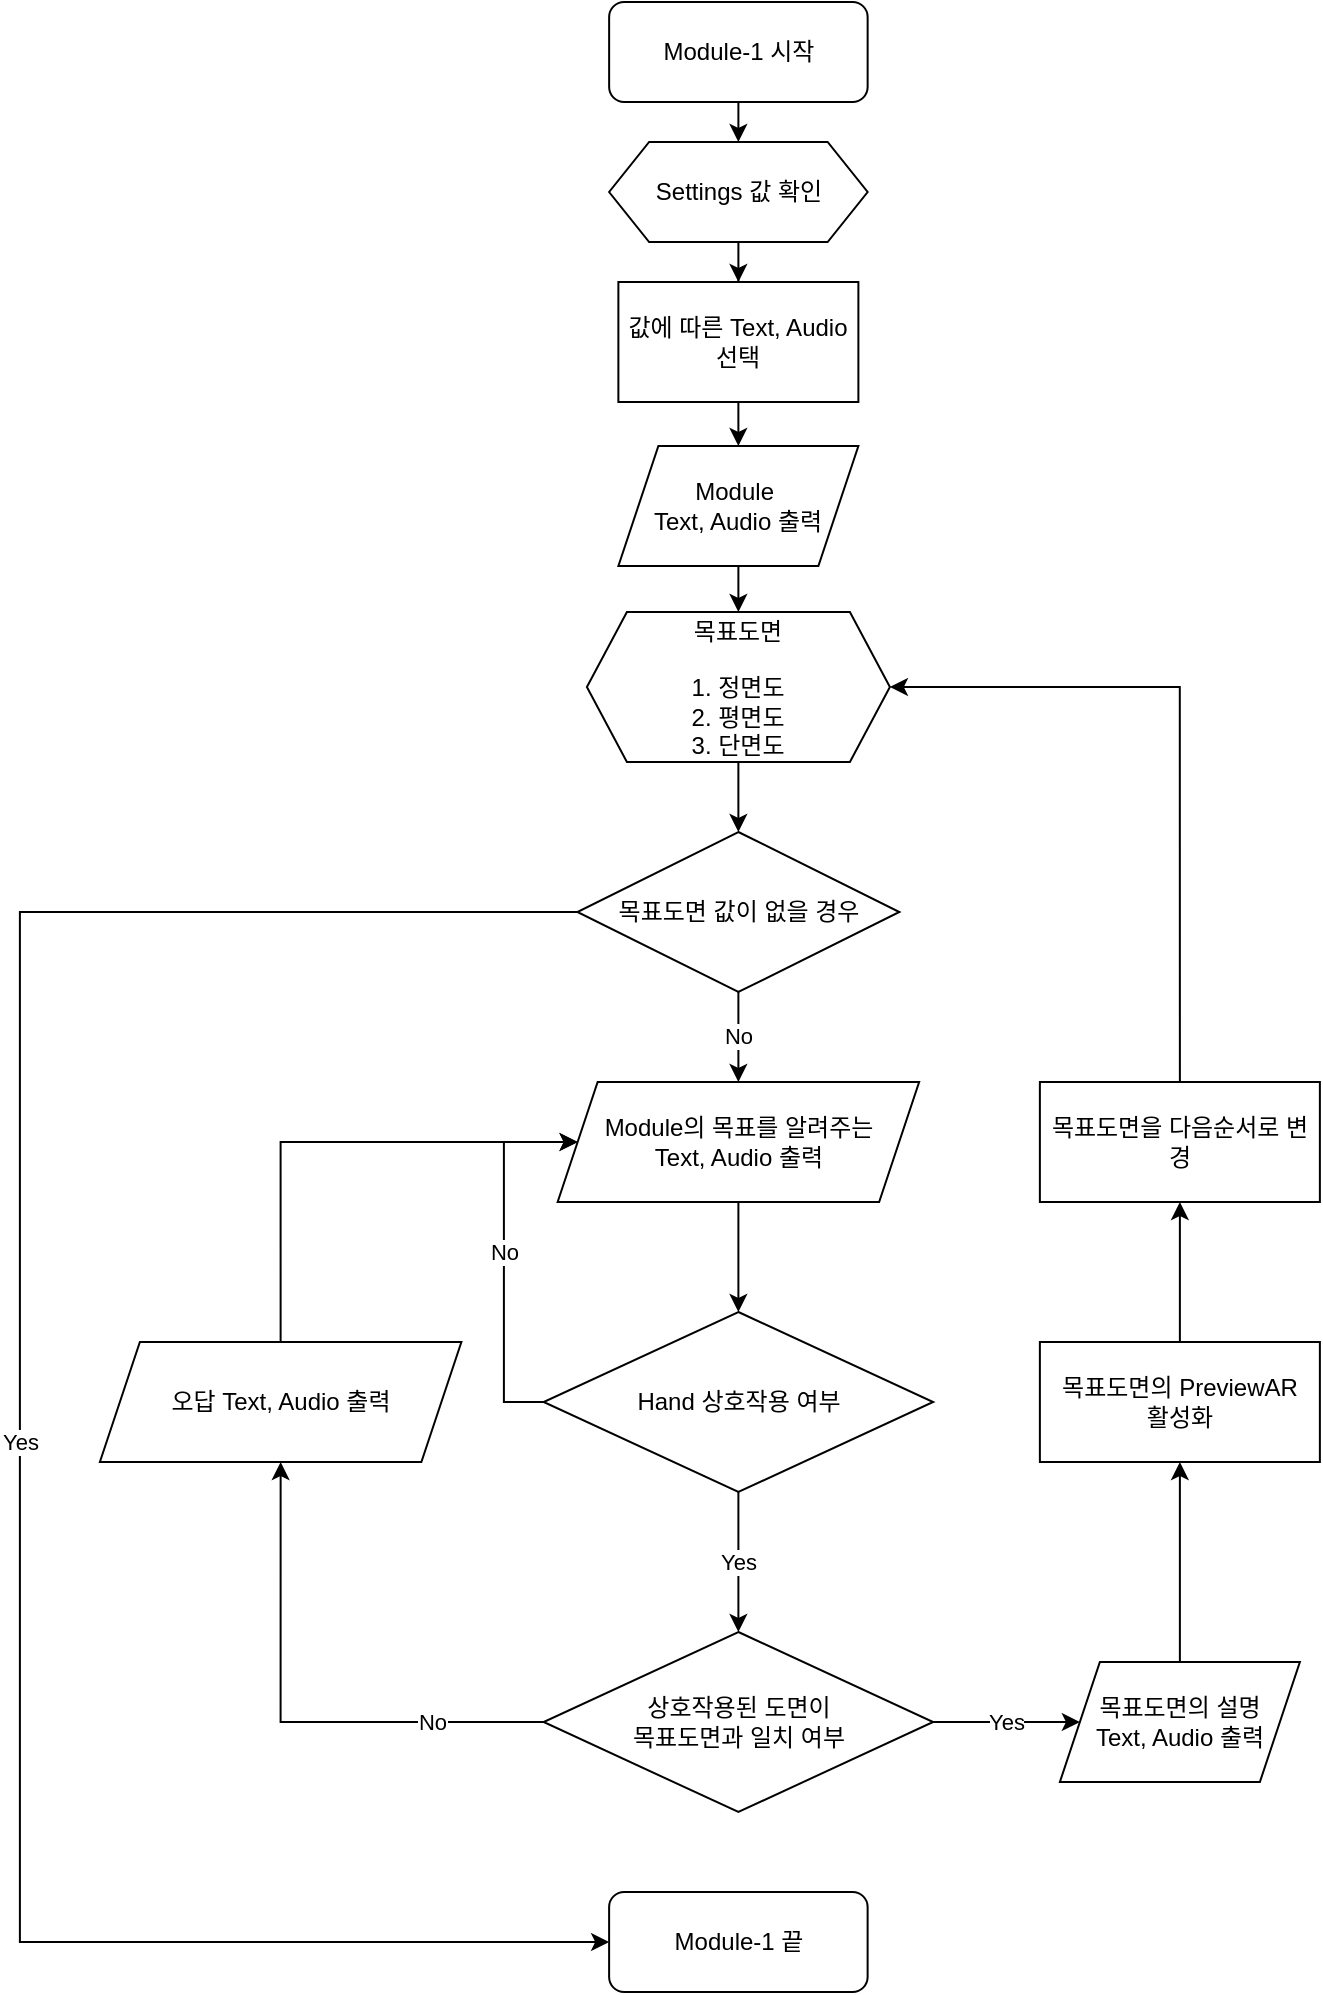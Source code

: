 <mxfile version="13.6.9" type="github" pages="3">
  <diagram id="C5RBs43oDa-KdzZeNtuy" name="Module_01">
    <mxGraphModel dx="915" dy="1362" grid="1" gridSize="10" guides="1" tooltips="1" connect="1" arrows="1" fold="1" page="1" pageScale="1" pageWidth="827" pageHeight="1169" math="0" shadow="0">
      <root>
        <mxCell id="WIyWlLk6GJQsqaUBKTNV-0" />
        <mxCell id="WIyWlLk6GJQsqaUBKTNV-1" parent="WIyWlLk6GJQsqaUBKTNV-0" />
        <mxCell id="sGKf7VehJZ6SQPWaBCbI-23" style="edgeStyle=orthogonalEdgeStyle;rounded=0;orthogonalLoop=1;jettySize=auto;html=1;exitX=0.5;exitY=1;exitDx=0;exitDy=0;entryX=0.5;entryY=0;entryDx=0;entryDy=0;" edge="1" parent="WIyWlLk6GJQsqaUBKTNV-1" source="WIyWlLk6GJQsqaUBKTNV-3" target="QLPknpkBetDl3JihI6zV-10">
          <mxGeometry relative="1" as="geometry" />
        </mxCell>
        <mxCell id="WIyWlLk6GJQsqaUBKTNV-3" value="Module-1 시작" style="rounded=1;whiteSpace=wrap;html=1;fontSize=12;glass=0;strokeWidth=1;shadow=0;" parent="WIyWlLk6GJQsqaUBKTNV-1" vertex="1">
          <mxGeometry x="383.57" y="87" width="129.25" height="50" as="geometry" />
        </mxCell>
        <mxCell id="sGKf7VehJZ6SQPWaBCbI-68" value="Yes" style="edgeStyle=orthogonalEdgeStyle;rounded=0;orthogonalLoop=1;jettySize=auto;html=1;exitX=0.5;exitY=1;exitDx=0;exitDy=0;entryX=0.5;entryY=0;entryDx=0;entryDy=0;" edge="1" parent="WIyWlLk6GJQsqaUBKTNV-1" source="QLPknpkBetDl3JihI6zV-2" target="sGKf7VehJZ6SQPWaBCbI-67">
          <mxGeometry relative="1" as="geometry" />
        </mxCell>
        <mxCell id="sGKf7VehJZ6SQPWaBCbI-71" value="No" style="edgeStyle=orthogonalEdgeStyle;rounded=0;orthogonalLoop=1;jettySize=auto;html=1;exitX=0;exitY=0.5;exitDx=0;exitDy=0;entryX=0;entryY=0.5;entryDx=0;entryDy=0;" edge="1" parent="WIyWlLk6GJQsqaUBKTNV-1" source="QLPknpkBetDl3JihI6zV-2" target="sGKf7VehJZ6SQPWaBCbI-64">
          <mxGeometry x="0.017" relative="1" as="geometry">
            <Array as="points">
              <mxPoint x="330.94" y="787" />
              <mxPoint x="330.94" y="657" />
            </Array>
            <mxPoint as="offset" />
          </mxGeometry>
        </mxCell>
        <mxCell id="QLPknpkBetDl3JihI6zV-2" value="Hand 상호작용 여부" style="rhombus;whiteSpace=wrap;html=1;" parent="WIyWlLk6GJQsqaUBKTNV-1" vertex="1">
          <mxGeometry x="350.82" y="742" width="194.75" height="90" as="geometry" />
        </mxCell>
        <mxCell id="sGKf7VehJZ6SQPWaBCbI-24" style="edgeStyle=orthogonalEdgeStyle;rounded=0;orthogonalLoop=1;jettySize=auto;html=1;exitX=0.5;exitY=1;exitDx=0;exitDy=0;" edge="1" parent="WIyWlLk6GJQsqaUBKTNV-1" source="QLPknpkBetDl3JihI6zV-10" target="QLPknpkBetDl3JihI6zV-11">
          <mxGeometry relative="1" as="geometry" />
        </mxCell>
        <mxCell id="QLPknpkBetDl3JihI6zV-10" value="Settings 값 확인" style="shape=hexagon;perimeter=hexagonPerimeter2;whiteSpace=wrap;html=1;fixedSize=1;" parent="WIyWlLk6GJQsqaUBKTNV-1" vertex="1">
          <mxGeometry x="383.57" y="157" width="129.25" height="50" as="geometry" />
        </mxCell>
        <mxCell id="sGKf7VehJZ6SQPWaBCbI-25" style="edgeStyle=orthogonalEdgeStyle;rounded=0;orthogonalLoop=1;jettySize=auto;html=1;exitX=0.5;exitY=1;exitDx=0;exitDy=0;entryX=0.5;entryY=0;entryDx=0;entryDy=0;" edge="1" parent="WIyWlLk6GJQsqaUBKTNV-1" source="QLPknpkBetDl3JihI6zV-11" target="QLPknpkBetDl3JihI6zV-15">
          <mxGeometry relative="1" as="geometry" />
        </mxCell>
        <mxCell id="QLPknpkBetDl3JihI6zV-11" value="값에 따른 Text, Audio 선택" style="rounded=0;whiteSpace=wrap;html=1;" parent="WIyWlLk6GJQsqaUBKTNV-1" vertex="1">
          <mxGeometry x="388.19" y="227" width="120" height="60" as="geometry" />
        </mxCell>
        <mxCell id="sGKf7VehJZ6SQPWaBCbI-62" style="edgeStyle=orthogonalEdgeStyle;rounded=0;orthogonalLoop=1;jettySize=auto;html=1;exitX=0.5;exitY=1;exitDx=0;exitDy=0;entryX=0.5;entryY=0;entryDx=0;entryDy=0;" edge="1" parent="WIyWlLk6GJQsqaUBKTNV-1" source="QLPknpkBetDl3JihI6zV-15" target="GG3lIaApX8E2W6bswI5q-4">
          <mxGeometry relative="1" as="geometry" />
        </mxCell>
        <mxCell id="QLPknpkBetDl3JihI6zV-15" value="Module&amp;nbsp;&lt;br&gt;Text, Audio 출력" style="shape=parallelogram;perimeter=parallelogramPerimeter;whiteSpace=wrap;html=1;fixedSize=1;" parent="WIyWlLk6GJQsqaUBKTNV-1" vertex="1">
          <mxGeometry x="388.19" y="309" width="120" height="60" as="geometry" />
        </mxCell>
        <mxCell id="sGKf7VehJZ6SQPWaBCbI-65" value="No" style="edgeStyle=orthogonalEdgeStyle;rounded=0;orthogonalLoop=1;jettySize=auto;html=1;exitX=0.5;exitY=1;exitDx=0;exitDy=0;entryX=0.5;entryY=0;entryDx=0;entryDy=0;" edge="1" parent="WIyWlLk6GJQsqaUBKTNV-1" source="QLPknpkBetDl3JihI6zV-56" target="sGKf7VehJZ6SQPWaBCbI-64">
          <mxGeometry relative="1" as="geometry" />
        </mxCell>
        <mxCell id="sGKf7VehJZ6SQPWaBCbI-83" value="Yes" style="edgeStyle=orthogonalEdgeStyle;rounded=0;orthogonalLoop=1;jettySize=auto;html=1;exitX=0;exitY=0.5;exitDx=0;exitDy=0;entryX=0;entryY=0.5;entryDx=0;entryDy=0;" edge="1" parent="WIyWlLk6GJQsqaUBKTNV-1" source="QLPknpkBetDl3JihI6zV-56" target="sGKf7VehJZ6SQPWaBCbI-82">
          <mxGeometry relative="1" as="geometry">
            <Array as="points">
              <mxPoint x="88.94" y="542" />
              <mxPoint x="88.94" y="1057" />
            </Array>
          </mxGeometry>
        </mxCell>
        <mxCell id="QLPknpkBetDl3JihI6zV-56" value="목표도면 값이 없을 경우" style="rhombus;whiteSpace=wrap;html=1;" parent="WIyWlLk6GJQsqaUBKTNV-1" vertex="1">
          <mxGeometry x="367.69" y="502" width="161" height="80" as="geometry" />
        </mxCell>
        <mxCell id="GG3lIaApX8E2W6bswI5q-12" style="edgeStyle=orthogonalEdgeStyle;rounded=0;orthogonalLoop=1;jettySize=auto;html=1;exitX=0.5;exitY=1;exitDx=0;exitDy=0;entryX=0.5;entryY=0;entryDx=0;entryDy=0;" parent="WIyWlLk6GJQsqaUBKTNV-1" source="GG3lIaApX8E2W6bswI5q-4" target="QLPknpkBetDl3JihI6zV-56" edge="1">
          <mxGeometry relative="1" as="geometry" />
        </mxCell>
        <mxCell id="GG3lIaApX8E2W6bswI5q-4" value="목표도면&lt;br&gt;&lt;br&gt;1. 정면도&lt;br&gt;2. 평면도&lt;br&gt;3. 단면도" style="shape=hexagon;perimeter=hexagonPerimeter2;whiteSpace=wrap;html=1;fixedSize=1;" parent="WIyWlLk6GJQsqaUBKTNV-1" vertex="1">
          <mxGeometry x="372.45" y="392" width="151.5" height="75" as="geometry" />
        </mxCell>
        <mxCell id="sGKf7VehJZ6SQPWaBCbI-66" style="edgeStyle=orthogonalEdgeStyle;rounded=0;orthogonalLoop=1;jettySize=auto;html=1;exitX=0.5;exitY=1;exitDx=0;exitDy=0;entryX=0.5;entryY=0;entryDx=0;entryDy=0;" edge="1" parent="WIyWlLk6GJQsqaUBKTNV-1" source="sGKf7VehJZ6SQPWaBCbI-64" target="QLPknpkBetDl3JihI6zV-2">
          <mxGeometry relative="1" as="geometry" />
        </mxCell>
        <mxCell id="sGKf7VehJZ6SQPWaBCbI-64" value="Module의 목표를 알려주는&lt;br&gt;Text, Audio 출력" style="shape=parallelogram;perimeter=parallelogramPerimeter;whiteSpace=wrap;html=1;fixedSize=1;" vertex="1" parent="WIyWlLk6GJQsqaUBKTNV-1">
          <mxGeometry x="357.82" y="627" width="180.75" height="60" as="geometry" />
        </mxCell>
        <mxCell id="sGKf7VehJZ6SQPWaBCbI-70" value="No" style="edgeStyle=orthogonalEdgeStyle;rounded=0;orthogonalLoop=1;jettySize=auto;html=1;exitX=0;exitY=0.5;exitDx=0;exitDy=0;entryX=0.5;entryY=1;entryDx=0;entryDy=0;" edge="1" parent="WIyWlLk6GJQsqaUBKTNV-1" source="sGKf7VehJZ6SQPWaBCbI-67" target="sGKf7VehJZ6SQPWaBCbI-69">
          <mxGeometry x="-0.57" relative="1" as="geometry">
            <mxPoint as="offset" />
          </mxGeometry>
        </mxCell>
        <mxCell id="sGKf7VehJZ6SQPWaBCbI-75" value="Yes" style="edgeStyle=orthogonalEdgeStyle;rounded=0;orthogonalLoop=1;jettySize=auto;html=1;exitX=1;exitY=0.5;exitDx=0;exitDy=0;" edge="1" parent="WIyWlLk6GJQsqaUBKTNV-1" source="sGKf7VehJZ6SQPWaBCbI-67" target="sGKf7VehJZ6SQPWaBCbI-74">
          <mxGeometry relative="1" as="geometry" />
        </mxCell>
        <mxCell id="sGKf7VehJZ6SQPWaBCbI-67" value="상호작용된 도면이&lt;br&gt;목표도면과 일치 여부" style="rhombus;whiteSpace=wrap;html=1;" vertex="1" parent="WIyWlLk6GJQsqaUBKTNV-1">
          <mxGeometry x="350.82" y="902" width="194.75" height="90" as="geometry" />
        </mxCell>
        <mxCell id="sGKf7VehJZ6SQPWaBCbI-73" style="edgeStyle=orthogonalEdgeStyle;rounded=0;orthogonalLoop=1;jettySize=auto;html=1;exitX=0.5;exitY=0;exitDx=0;exitDy=0;entryX=0;entryY=0.5;entryDx=0;entryDy=0;" edge="1" parent="WIyWlLk6GJQsqaUBKTNV-1" source="sGKf7VehJZ6SQPWaBCbI-69" target="sGKf7VehJZ6SQPWaBCbI-64">
          <mxGeometry relative="1" as="geometry">
            <Array as="points">
              <mxPoint x="218.94" y="657" />
            </Array>
          </mxGeometry>
        </mxCell>
        <mxCell id="sGKf7VehJZ6SQPWaBCbI-69" value="오답 Text, Audio 출력" style="shape=parallelogram;perimeter=parallelogramPerimeter;whiteSpace=wrap;html=1;fixedSize=1;" vertex="1" parent="WIyWlLk6GJQsqaUBKTNV-1">
          <mxGeometry x="128.94" y="757" width="180.75" height="60" as="geometry" />
        </mxCell>
        <mxCell id="sGKf7VehJZ6SQPWaBCbI-77" style="edgeStyle=orthogonalEdgeStyle;rounded=0;orthogonalLoop=1;jettySize=auto;html=1;exitX=0.5;exitY=0;exitDx=0;exitDy=0;entryX=0.5;entryY=1;entryDx=0;entryDy=0;" edge="1" parent="WIyWlLk6GJQsqaUBKTNV-1" source="sGKf7VehJZ6SQPWaBCbI-74" target="sGKf7VehJZ6SQPWaBCbI-76">
          <mxGeometry relative="1" as="geometry" />
        </mxCell>
        <mxCell id="sGKf7VehJZ6SQPWaBCbI-74" value="목표도면의 설명&lt;br&gt;Text, Audio 출력" style="shape=parallelogram;perimeter=parallelogramPerimeter;whiteSpace=wrap;html=1;fixedSize=1;" vertex="1" parent="WIyWlLk6GJQsqaUBKTNV-1">
          <mxGeometry x="608.94" y="917" width="120" height="60" as="geometry" />
        </mxCell>
        <mxCell id="sGKf7VehJZ6SQPWaBCbI-80" style="edgeStyle=orthogonalEdgeStyle;rounded=0;orthogonalLoop=1;jettySize=auto;html=1;exitX=0.5;exitY=0;exitDx=0;exitDy=0;entryX=0.5;entryY=1;entryDx=0;entryDy=0;" edge="1" parent="WIyWlLk6GJQsqaUBKTNV-1" source="sGKf7VehJZ6SQPWaBCbI-76" target="sGKf7VehJZ6SQPWaBCbI-79">
          <mxGeometry relative="1" as="geometry" />
        </mxCell>
        <mxCell id="sGKf7VehJZ6SQPWaBCbI-76" value="목표도면의 PreviewAR&lt;br&gt;활성화" style="rounded=0;whiteSpace=wrap;html=1;" vertex="1" parent="WIyWlLk6GJQsqaUBKTNV-1">
          <mxGeometry x="598.94" y="757" width="140" height="60" as="geometry" />
        </mxCell>
        <mxCell id="sGKf7VehJZ6SQPWaBCbI-81" style="edgeStyle=orthogonalEdgeStyle;rounded=0;orthogonalLoop=1;jettySize=auto;html=1;exitX=0.5;exitY=0;exitDx=0;exitDy=0;entryX=1;entryY=0.5;entryDx=0;entryDy=0;" edge="1" parent="WIyWlLk6GJQsqaUBKTNV-1" source="sGKf7VehJZ6SQPWaBCbI-79" target="GG3lIaApX8E2W6bswI5q-4">
          <mxGeometry relative="1" as="geometry" />
        </mxCell>
        <mxCell id="sGKf7VehJZ6SQPWaBCbI-79" value="목표도면을 다음순서로 변경" style="rounded=0;whiteSpace=wrap;html=1;" vertex="1" parent="WIyWlLk6GJQsqaUBKTNV-1">
          <mxGeometry x="598.94" y="627" width="140" height="60" as="geometry" />
        </mxCell>
        <mxCell id="sGKf7VehJZ6SQPWaBCbI-82" value="Module-1 끝" style="rounded=1;whiteSpace=wrap;html=1;fontSize=12;glass=0;strokeWidth=1;shadow=0;" vertex="1" parent="WIyWlLk6GJQsqaUBKTNV-1">
          <mxGeometry x="383.56" y="1032" width="129.25" height="50" as="geometry" />
        </mxCell>
      </root>
    </mxGraphModel>
  </diagram>
  <diagram id="BQ2Lmhe5zgbXn4sz-IJC" name="Module_02">
    <mxGraphModel dx="1111" dy="1654" grid="1" gridSize="10" guides="1" tooltips="1" connect="1" arrows="1" fold="1" page="1" pageScale="1" pageWidth="827" pageHeight="1169" math="0" shadow="0">
      <root>
        <mxCell id="ET3i-D-9y49CQKC_q8Nz-0" />
        <mxCell id="ET3i-D-9y49CQKC_q8Nz-1" parent="ET3i-D-9y49CQKC_q8Nz-0" />
        <mxCell id="z0GHcmxTXZg46mqxx1Cc-0" style="edgeStyle=orthogonalEdgeStyle;rounded=0;orthogonalLoop=1;jettySize=auto;html=1;exitX=0.5;exitY=1;exitDx=0;exitDy=0;entryX=0.5;entryY=0;entryDx=0;entryDy=0;" edge="1" parent="ET3i-D-9y49CQKC_q8Nz-1" source="z0GHcmxTXZg46mqxx1Cc-1" target="z0GHcmxTXZg46mqxx1Cc-6">
          <mxGeometry relative="1" as="geometry" />
        </mxCell>
        <mxCell id="z0GHcmxTXZg46mqxx1Cc-1" value="Module-2 시작" style="rounded=1;whiteSpace=wrap;html=1;fontSize=12;glass=0;strokeWidth=1;shadow=0;" vertex="1" parent="ET3i-D-9y49CQKC_q8Nz-1">
          <mxGeometry x="383.57" y="87" width="129.25" height="50" as="geometry" />
        </mxCell>
        <mxCell id="z0GHcmxTXZg46mqxx1Cc-2" value="Yes" style="edgeStyle=orthogonalEdgeStyle;rounded=0;orthogonalLoop=1;jettySize=auto;html=1;exitX=0.5;exitY=1;exitDx=0;exitDy=0;entryX=0.5;entryY=0;entryDx=0;entryDy=0;" edge="1" parent="ET3i-D-9y49CQKC_q8Nz-1" source="z0GHcmxTXZg46mqxx1Cc-4" target="z0GHcmxTXZg46mqxx1Cc-20">
          <mxGeometry relative="1" as="geometry" />
        </mxCell>
        <mxCell id="z0GHcmxTXZg46mqxx1Cc-3" value="No" style="edgeStyle=orthogonalEdgeStyle;rounded=0;orthogonalLoop=1;jettySize=auto;html=1;exitX=0;exitY=0.5;exitDx=0;exitDy=0;entryX=0;entryY=0.5;entryDx=0;entryDy=0;" edge="1" parent="ET3i-D-9y49CQKC_q8Nz-1" source="z0GHcmxTXZg46mqxx1Cc-4" target="z0GHcmxTXZg46mqxx1Cc-17">
          <mxGeometry x="0.017" relative="1" as="geometry">
            <Array as="points">
              <mxPoint x="330.94" y="807" />
              <mxPoint x="330.94" y="677" />
            </Array>
            <mxPoint as="offset" />
          </mxGeometry>
        </mxCell>
        <mxCell id="z0GHcmxTXZg46mqxx1Cc-4" value="Hand 상호작용 여부" style="rhombus;whiteSpace=wrap;html=1;" vertex="1" parent="ET3i-D-9y49CQKC_q8Nz-1">
          <mxGeometry x="350.82" y="762" width="194.75" height="90" as="geometry" />
        </mxCell>
        <mxCell id="z0GHcmxTXZg46mqxx1Cc-5" style="edgeStyle=orthogonalEdgeStyle;rounded=0;orthogonalLoop=1;jettySize=auto;html=1;exitX=0.5;exitY=1;exitDx=0;exitDy=0;" edge="1" parent="ET3i-D-9y49CQKC_q8Nz-1" source="z0GHcmxTXZg46mqxx1Cc-6" target="z0GHcmxTXZg46mqxx1Cc-8">
          <mxGeometry relative="1" as="geometry" />
        </mxCell>
        <mxCell id="z0GHcmxTXZg46mqxx1Cc-6" value="Settings 값 확인" style="shape=hexagon;perimeter=hexagonPerimeter2;whiteSpace=wrap;html=1;fixedSize=1;" vertex="1" parent="ET3i-D-9y49CQKC_q8Nz-1">
          <mxGeometry x="383.57" y="157" width="129.25" height="50" as="geometry" />
        </mxCell>
        <mxCell id="z0GHcmxTXZg46mqxx1Cc-7" style="edgeStyle=orthogonalEdgeStyle;rounded=0;orthogonalLoop=1;jettySize=auto;html=1;exitX=0.5;exitY=1;exitDx=0;exitDy=0;entryX=0.5;entryY=0;entryDx=0;entryDy=0;" edge="1" parent="ET3i-D-9y49CQKC_q8Nz-1" source="z0GHcmxTXZg46mqxx1Cc-8" target="z0GHcmxTXZg46mqxx1Cc-10">
          <mxGeometry relative="1" as="geometry" />
        </mxCell>
        <mxCell id="z0GHcmxTXZg46mqxx1Cc-8" value="값에 따른 Text, Audio 선택" style="rounded=0;whiteSpace=wrap;html=1;" vertex="1" parent="ET3i-D-9y49CQKC_q8Nz-1">
          <mxGeometry x="388.19" y="227" width="120" height="60" as="geometry" />
        </mxCell>
        <mxCell id="z0GHcmxTXZg46mqxx1Cc-9" style="edgeStyle=orthogonalEdgeStyle;rounded=0;orthogonalLoop=1;jettySize=auto;html=1;exitX=0.5;exitY=1;exitDx=0;exitDy=0;entryX=0.5;entryY=0;entryDx=0;entryDy=0;" edge="1" parent="ET3i-D-9y49CQKC_q8Nz-1" source="z0GHcmxTXZg46mqxx1Cc-10" target="z0GHcmxTXZg46mqxx1Cc-15">
          <mxGeometry relative="1" as="geometry" />
        </mxCell>
        <mxCell id="z0GHcmxTXZg46mqxx1Cc-10" value="Module&amp;nbsp;&lt;br&gt;Text, Audio 출력" style="shape=parallelogram;perimeter=parallelogramPerimeter;whiteSpace=wrap;html=1;fixedSize=1;" vertex="1" parent="ET3i-D-9y49CQKC_q8Nz-1">
          <mxGeometry x="388.19" y="309" width="120" height="60" as="geometry" />
        </mxCell>
        <mxCell id="z0GHcmxTXZg46mqxx1Cc-11" value="No" style="edgeStyle=orthogonalEdgeStyle;rounded=0;orthogonalLoop=1;jettySize=auto;html=1;exitX=0.5;exitY=1;exitDx=0;exitDy=0;entryX=0.5;entryY=0;entryDx=0;entryDy=0;" edge="1" parent="ET3i-D-9y49CQKC_q8Nz-1" source="z0GHcmxTXZg46mqxx1Cc-13" target="z0GHcmxTXZg46mqxx1Cc-17">
          <mxGeometry relative="1" as="geometry" />
        </mxCell>
        <mxCell id="z0GHcmxTXZg46mqxx1Cc-12" value="Yes" style="edgeStyle=orthogonalEdgeStyle;rounded=0;orthogonalLoop=1;jettySize=auto;html=1;exitX=0;exitY=0.5;exitDx=0;exitDy=0;entryX=0;entryY=0.5;entryDx=0;entryDy=0;" edge="1" parent="ET3i-D-9y49CQKC_q8Nz-1" source="z0GHcmxTXZg46mqxx1Cc-13" target="z0GHcmxTXZg46mqxx1Cc-29">
          <mxGeometry relative="1" as="geometry">
            <Array as="points">
              <mxPoint x="88.94" y="562" />
              <mxPoint x="88.94" y="1077" />
            </Array>
          </mxGeometry>
        </mxCell>
        <mxCell id="z0GHcmxTXZg46mqxx1Cc-13" value="목표도구 값이 없을 경우" style="rhombus;whiteSpace=wrap;html=1;" vertex="1" parent="ET3i-D-9y49CQKC_q8Nz-1">
          <mxGeometry x="367.69" y="522" width="161" height="80" as="geometry" />
        </mxCell>
        <mxCell id="z0GHcmxTXZg46mqxx1Cc-30" style="edgeStyle=orthogonalEdgeStyle;rounded=0;orthogonalLoop=1;jettySize=auto;html=1;exitX=0.5;exitY=1;exitDx=0;exitDy=0;entryX=0.5;entryY=0;entryDx=0;entryDy=0;" edge="1" parent="ET3i-D-9y49CQKC_q8Nz-1" source="z0GHcmxTXZg46mqxx1Cc-15" target="z0GHcmxTXZg46mqxx1Cc-13">
          <mxGeometry relative="1" as="geometry" />
        </mxCell>
        <mxCell id="z0GHcmxTXZg46mqxx1Cc-15" value="목표도구&lt;br&gt;&lt;br&gt;1. 흙손&lt;br&gt;2. 곱자&lt;br&gt;3. 수준기&lt;br&gt;4. 그라인더" style="shape=hexagon;perimeter=hexagonPerimeter2;whiteSpace=wrap;html=1;fixedSize=1;" vertex="1" parent="ET3i-D-9y49CQKC_q8Nz-1">
          <mxGeometry x="372.45" y="392" width="151.5" height="98" as="geometry" />
        </mxCell>
        <mxCell id="z0GHcmxTXZg46mqxx1Cc-16" style="edgeStyle=orthogonalEdgeStyle;rounded=0;orthogonalLoop=1;jettySize=auto;html=1;exitX=0.5;exitY=1;exitDx=0;exitDy=0;entryX=0.5;entryY=0;entryDx=0;entryDy=0;" edge="1" parent="ET3i-D-9y49CQKC_q8Nz-1" source="z0GHcmxTXZg46mqxx1Cc-17" target="z0GHcmxTXZg46mqxx1Cc-4">
          <mxGeometry relative="1" as="geometry" />
        </mxCell>
        <mxCell id="z0GHcmxTXZg46mqxx1Cc-17" value="Module의 목표를 알려주는&lt;br&gt;Text, Audio 출력" style="shape=parallelogram;perimeter=parallelogramPerimeter;whiteSpace=wrap;html=1;fixedSize=1;" vertex="1" parent="ET3i-D-9y49CQKC_q8Nz-1">
          <mxGeometry x="357.82" y="647" width="180.75" height="60" as="geometry" />
        </mxCell>
        <mxCell id="z0GHcmxTXZg46mqxx1Cc-18" value="No" style="edgeStyle=orthogonalEdgeStyle;rounded=0;orthogonalLoop=1;jettySize=auto;html=1;exitX=0;exitY=0.5;exitDx=0;exitDy=0;entryX=0.5;entryY=1;entryDx=0;entryDy=0;" edge="1" parent="ET3i-D-9y49CQKC_q8Nz-1" source="z0GHcmxTXZg46mqxx1Cc-20" target="z0GHcmxTXZg46mqxx1Cc-22">
          <mxGeometry x="-0.57" relative="1" as="geometry">
            <mxPoint as="offset" />
          </mxGeometry>
        </mxCell>
        <mxCell id="z0GHcmxTXZg46mqxx1Cc-19" value="Yes" style="edgeStyle=orthogonalEdgeStyle;rounded=0;orthogonalLoop=1;jettySize=auto;html=1;exitX=1;exitY=0.5;exitDx=0;exitDy=0;" edge="1" parent="ET3i-D-9y49CQKC_q8Nz-1" source="z0GHcmxTXZg46mqxx1Cc-20" target="z0GHcmxTXZg46mqxx1Cc-24">
          <mxGeometry relative="1" as="geometry" />
        </mxCell>
        <mxCell id="z0GHcmxTXZg46mqxx1Cc-20" value="상호작용된 도구가&lt;br&gt;목표도구와 일치 여부" style="rhombus;whiteSpace=wrap;html=1;" vertex="1" parent="ET3i-D-9y49CQKC_q8Nz-1">
          <mxGeometry x="350.82" y="922" width="194.75" height="90" as="geometry" />
        </mxCell>
        <mxCell id="z0GHcmxTXZg46mqxx1Cc-21" style="edgeStyle=orthogonalEdgeStyle;rounded=0;orthogonalLoop=1;jettySize=auto;html=1;exitX=0.5;exitY=0;exitDx=0;exitDy=0;entryX=0;entryY=0.5;entryDx=0;entryDy=0;" edge="1" parent="ET3i-D-9y49CQKC_q8Nz-1" source="z0GHcmxTXZg46mqxx1Cc-22" target="z0GHcmxTXZg46mqxx1Cc-17">
          <mxGeometry relative="1" as="geometry">
            <Array as="points">
              <mxPoint x="218.94" y="677" />
            </Array>
          </mxGeometry>
        </mxCell>
        <mxCell id="z0GHcmxTXZg46mqxx1Cc-22" value="오답 Text, Audio 출력" style="shape=parallelogram;perimeter=parallelogramPerimeter;whiteSpace=wrap;html=1;fixedSize=1;" vertex="1" parent="ET3i-D-9y49CQKC_q8Nz-1">
          <mxGeometry x="128.94" y="777" width="180.75" height="60" as="geometry" />
        </mxCell>
        <mxCell id="BIUYkfpoeTmpQhJbhN-7-0" style="edgeStyle=orthogonalEdgeStyle;rounded=0;orthogonalLoop=1;jettySize=auto;html=1;exitX=0.5;exitY=0;exitDx=0;exitDy=0;entryX=0.5;entryY=1;entryDx=0;entryDy=0;" edge="1" parent="ET3i-D-9y49CQKC_q8Nz-1" source="z0GHcmxTXZg46mqxx1Cc-24" target="z0GHcmxTXZg46mqxx1Cc-28">
          <mxGeometry relative="1" as="geometry" />
        </mxCell>
        <mxCell id="z0GHcmxTXZg46mqxx1Cc-24" value="목표도구의 설명&lt;br&gt;Text, Audio 출력" style="shape=parallelogram;perimeter=parallelogramPerimeter;whiteSpace=wrap;html=1;fixedSize=1;" vertex="1" parent="ET3i-D-9y49CQKC_q8Nz-1">
          <mxGeometry x="608.94" y="937" width="120" height="60" as="geometry" />
        </mxCell>
        <mxCell id="z0GHcmxTXZg46mqxx1Cc-27" style="edgeStyle=orthogonalEdgeStyle;rounded=0;orthogonalLoop=1;jettySize=auto;html=1;exitX=0.5;exitY=0;exitDx=0;exitDy=0;entryX=1;entryY=0.5;entryDx=0;entryDy=0;" edge="1" parent="ET3i-D-9y49CQKC_q8Nz-1" source="z0GHcmxTXZg46mqxx1Cc-28" target="z0GHcmxTXZg46mqxx1Cc-15">
          <mxGeometry relative="1" as="geometry" />
        </mxCell>
        <mxCell id="z0GHcmxTXZg46mqxx1Cc-28" value="목표도구을 다음순서로 변경" style="rounded=0;whiteSpace=wrap;html=1;" vertex="1" parent="ET3i-D-9y49CQKC_q8Nz-1">
          <mxGeometry x="598.94" y="647" width="140" height="60" as="geometry" />
        </mxCell>
        <mxCell id="z0GHcmxTXZg46mqxx1Cc-29" value="Module-2 끝" style="rounded=1;whiteSpace=wrap;html=1;fontSize=12;glass=0;strokeWidth=1;shadow=0;" vertex="1" parent="ET3i-D-9y49CQKC_q8Nz-1">
          <mxGeometry x="383.56" y="1052" width="129.25" height="50" as="geometry" />
        </mxCell>
      </root>
    </mxGraphModel>
  </diagram>
  <diagram id="SQNRgYrA8sReuQPY0Qro" name="Module_03">
    <mxGraphModel dx="778" dy="1158" grid="1" gridSize="10" guides="1" tooltips="1" connect="1" arrows="1" fold="1" page="1" pageScale="1" pageWidth="827" pageHeight="1169" math="0" shadow="0">
      <root>
        <mxCell id="VXWX-0byGCJqaFRDgnqX-0" />
        <mxCell id="VXWX-0byGCJqaFRDgnqX-1" parent="VXWX-0byGCJqaFRDgnqX-0" />
        <mxCell id="sH0tuAJDhYfZd7yTpzOI-0" style="edgeStyle=orthogonalEdgeStyle;rounded=0;orthogonalLoop=1;jettySize=auto;html=1;exitX=0.5;exitY=1;exitDx=0;exitDy=0;entryX=0.5;entryY=0;entryDx=0;entryDy=0;" edge="1" parent="VXWX-0byGCJqaFRDgnqX-1" source="sH0tuAJDhYfZd7yTpzOI-1" target="sH0tuAJDhYfZd7yTpzOI-6">
          <mxGeometry relative="1" as="geometry" />
        </mxCell>
        <mxCell id="sH0tuAJDhYfZd7yTpzOI-1" value="Module-3 시작" style="rounded=1;whiteSpace=wrap;html=1;fontSize=12;glass=0;strokeWidth=1;shadow=0;" vertex="1" parent="VXWX-0byGCJqaFRDgnqX-1">
          <mxGeometry x="383.57" y="87" width="129.25" height="50" as="geometry" />
        </mxCell>
        <mxCell id="sH0tuAJDhYfZd7yTpzOI-2" value="Yes" style="edgeStyle=orthogonalEdgeStyle;rounded=0;orthogonalLoop=1;jettySize=auto;html=1;exitX=0.5;exitY=1;exitDx=0;exitDy=0;entryX=0.5;entryY=0;entryDx=0;entryDy=0;" edge="1" parent="VXWX-0byGCJqaFRDgnqX-1" source="sH0tuAJDhYfZd7yTpzOI-4" target="sH0tuAJDhYfZd7yTpzOI-20">
          <mxGeometry relative="1" as="geometry" />
        </mxCell>
        <mxCell id="sH0tuAJDhYfZd7yTpzOI-3" value="No" style="edgeStyle=orthogonalEdgeStyle;rounded=0;orthogonalLoop=1;jettySize=auto;html=1;exitX=0;exitY=0.5;exitDx=0;exitDy=0;entryX=0;entryY=0.5;entryDx=0;entryDy=0;" edge="1" parent="VXWX-0byGCJqaFRDgnqX-1" source="sH0tuAJDhYfZd7yTpzOI-4" target="sH0tuAJDhYfZd7yTpzOI-17">
          <mxGeometry x="0.017" relative="1" as="geometry">
            <Array as="points">
              <mxPoint x="330.94" y="807" />
              <mxPoint x="330.94" y="677" />
            </Array>
            <mxPoint as="offset" />
          </mxGeometry>
        </mxCell>
        <mxCell id="sH0tuAJDhYfZd7yTpzOI-4" value="Hand 상호작용 여부" style="rhombus;whiteSpace=wrap;html=1;" vertex="1" parent="VXWX-0byGCJqaFRDgnqX-1">
          <mxGeometry x="350.82" y="762" width="194.75" height="90" as="geometry" />
        </mxCell>
        <mxCell id="sH0tuAJDhYfZd7yTpzOI-5" style="edgeStyle=orthogonalEdgeStyle;rounded=0;orthogonalLoop=1;jettySize=auto;html=1;exitX=0.5;exitY=1;exitDx=0;exitDy=0;" edge="1" parent="VXWX-0byGCJqaFRDgnqX-1" source="sH0tuAJDhYfZd7yTpzOI-6" target="sH0tuAJDhYfZd7yTpzOI-8">
          <mxGeometry relative="1" as="geometry" />
        </mxCell>
        <mxCell id="sH0tuAJDhYfZd7yTpzOI-6" value="Settings 값 확인" style="shape=hexagon;perimeter=hexagonPerimeter2;whiteSpace=wrap;html=1;fixedSize=1;" vertex="1" parent="VXWX-0byGCJqaFRDgnqX-1">
          <mxGeometry x="383.57" y="157" width="129.25" height="50" as="geometry" />
        </mxCell>
        <mxCell id="sH0tuAJDhYfZd7yTpzOI-7" style="edgeStyle=orthogonalEdgeStyle;rounded=0;orthogonalLoop=1;jettySize=auto;html=1;exitX=0.5;exitY=1;exitDx=0;exitDy=0;entryX=0.5;entryY=0;entryDx=0;entryDy=0;" edge="1" parent="VXWX-0byGCJqaFRDgnqX-1" source="sH0tuAJDhYfZd7yTpzOI-8" target="sH0tuAJDhYfZd7yTpzOI-10">
          <mxGeometry relative="1" as="geometry" />
        </mxCell>
        <mxCell id="sH0tuAJDhYfZd7yTpzOI-8" value="값에 따른 Text, Audio 선택" style="rounded=0;whiteSpace=wrap;html=1;" vertex="1" parent="VXWX-0byGCJqaFRDgnqX-1">
          <mxGeometry x="388.19" y="227" width="120" height="60" as="geometry" />
        </mxCell>
        <mxCell id="sH0tuAJDhYfZd7yTpzOI-9" style="edgeStyle=orthogonalEdgeStyle;rounded=0;orthogonalLoop=1;jettySize=auto;html=1;exitX=0.5;exitY=1;exitDx=0;exitDy=0;entryX=0.5;entryY=0;entryDx=0;entryDy=0;" edge="1" parent="VXWX-0byGCJqaFRDgnqX-1" source="sH0tuAJDhYfZd7yTpzOI-10" target="sH0tuAJDhYfZd7yTpzOI-15">
          <mxGeometry relative="1" as="geometry" />
        </mxCell>
        <mxCell id="sH0tuAJDhYfZd7yTpzOI-10" value="Module&amp;nbsp;&lt;br&gt;Text, Audio 출력" style="shape=parallelogram;perimeter=parallelogramPerimeter;whiteSpace=wrap;html=1;fixedSize=1;" vertex="1" parent="VXWX-0byGCJqaFRDgnqX-1">
          <mxGeometry x="388.19" y="309" width="120" height="60" as="geometry" />
        </mxCell>
        <mxCell id="sH0tuAJDhYfZd7yTpzOI-11" value="No" style="edgeStyle=orthogonalEdgeStyle;rounded=0;orthogonalLoop=1;jettySize=auto;html=1;exitX=0.5;exitY=1;exitDx=0;exitDy=0;entryX=0.5;entryY=0;entryDx=0;entryDy=0;" edge="1" parent="VXWX-0byGCJqaFRDgnqX-1" source="sH0tuAJDhYfZd7yTpzOI-13" target="sH0tuAJDhYfZd7yTpzOI-17">
          <mxGeometry relative="1" as="geometry" />
        </mxCell>
        <mxCell id="sH0tuAJDhYfZd7yTpzOI-12" value="Yes" style="edgeStyle=orthogonalEdgeStyle;rounded=0;orthogonalLoop=1;jettySize=auto;html=1;exitX=0;exitY=0.5;exitDx=0;exitDy=0;entryX=0;entryY=0.5;entryDx=0;entryDy=0;" edge="1" parent="VXWX-0byGCJqaFRDgnqX-1" source="sH0tuAJDhYfZd7yTpzOI-13" target="sH0tuAJDhYfZd7yTpzOI-27">
          <mxGeometry relative="1" as="geometry">
            <Array as="points">
              <mxPoint x="88.94" y="562" />
              <mxPoint x="88.94" y="1077" />
            </Array>
          </mxGeometry>
        </mxCell>
        <mxCell id="sH0tuAJDhYfZd7yTpzOI-13" value="목표장비 값이 없을 경우" style="rhombus;whiteSpace=wrap;html=1;" vertex="1" parent="VXWX-0byGCJqaFRDgnqX-1">
          <mxGeometry x="367.69" y="522" width="161" height="80" as="geometry" />
        </mxCell>
        <mxCell id="sH0tuAJDhYfZd7yTpzOI-14" style="edgeStyle=orthogonalEdgeStyle;rounded=0;orthogonalLoop=1;jettySize=auto;html=1;exitX=0.5;exitY=1;exitDx=0;exitDy=0;entryX=0.5;entryY=0;entryDx=0;entryDy=0;" edge="1" parent="VXWX-0byGCJqaFRDgnqX-1" source="sH0tuAJDhYfZd7yTpzOI-15" target="sH0tuAJDhYfZd7yTpzOI-13">
          <mxGeometry relative="1" as="geometry" />
        </mxCell>
        <mxCell id="sH0tuAJDhYfZd7yTpzOI-15" value="목표장비&lt;br&gt;&lt;br&gt;1. 안전모&lt;br&gt;2. 장갑&lt;br&gt;3. 보안경&lt;br&gt;4. 귀마개" style="shape=hexagon;perimeter=hexagonPerimeter2;whiteSpace=wrap;html=1;fixedSize=1;" vertex="1" parent="VXWX-0byGCJqaFRDgnqX-1">
          <mxGeometry x="372.45" y="392" width="151.5" height="98" as="geometry" />
        </mxCell>
        <mxCell id="sH0tuAJDhYfZd7yTpzOI-16" style="edgeStyle=orthogonalEdgeStyle;rounded=0;orthogonalLoop=1;jettySize=auto;html=1;exitX=0.5;exitY=1;exitDx=0;exitDy=0;entryX=0.5;entryY=0;entryDx=0;entryDy=0;" edge="1" parent="VXWX-0byGCJqaFRDgnqX-1" source="sH0tuAJDhYfZd7yTpzOI-17" target="sH0tuAJDhYfZd7yTpzOI-4">
          <mxGeometry relative="1" as="geometry" />
        </mxCell>
        <mxCell id="sH0tuAJDhYfZd7yTpzOI-17" value="Module의 목표를 알려주는&lt;br&gt;Text, Audio 출력" style="shape=parallelogram;perimeter=parallelogramPerimeter;whiteSpace=wrap;html=1;fixedSize=1;" vertex="1" parent="VXWX-0byGCJqaFRDgnqX-1">
          <mxGeometry x="357.82" y="647" width="180.75" height="60" as="geometry" />
        </mxCell>
        <mxCell id="sH0tuAJDhYfZd7yTpzOI-18" value="No" style="edgeStyle=orthogonalEdgeStyle;rounded=0;orthogonalLoop=1;jettySize=auto;html=1;exitX=0;exitY=0.5;exitDx=0;exitDy=0;entryX=0.5;entryY=1;entryDx=0;entryDy=0;" edge="1" parent="VXWX-0byGCJqaFRDgnqX-1" source="sH0tuAJDhYfZd7yTpzOI-20" target="sH0tuAJDhYfZd7yTpzOI-22">
          <mxGeometry x="-0.57" relative="1" as="geometry">
            <mxPoint as="offset" />
          </mxGeometry>
        </mxCell>
        <mxCell id="sH0tuAJDhYfZd7yTpzOI-19" value="Yes" style="edgeStyle=orthogonalEdgeStyle;rounded=0;orthogonalLoop=1;jettySize=auto;html=1;exitX=1;exitY=0.5;exitDx=0;exitDy=0;" edge="1" parent="VXWX-0byGCJqaFRDgnqX-1" source="sH0tuAJDhYfZd7yTpzOI-20" target="sH0tuAJDhYfZd7yTpzOI-24">
          <mxGeometry relative="1" as="geometry" />
        </mxCell>
        <mxCell id="sH0tuAJDhYfZd7yTpzOI-20" value="상호작용된 장비가&lt;br&gt;목표장비와 일치 여부" style="rhombus;whiteSpace=wrap;html=1;" vertex="1" parent="VXWX-0byGCJqaFRDgnqX-1">
          <mxGeometry x="350.82" y="922" width="194.75" height="90" as="geometry" />
        </mxCell>
        <mxCell id="sH0tuAJDhYfZd7yTpzOI-21" style="edgeStyle=orthogonalEdgeStyle;rounded=0;orthogonalLoop=1;jettySize=auto;html=1;exitX=0.5;exitY=0;exitDx=0;exitDy=0;entryX=0;entryY=0.5;entryDx=0;entryDy=0;" edge="1" parent="VXWX-0byGCJqaFRDgnqX-1" source="sH0tuAJDhYfZd7yTpzOI-22" target="sH0tuAJDhYfZd7yTpzOI-17">
          <mxGeometry relative="1" as="geometry">
            <Array as="points">
              <mxPoint x="218.94" y="677" />
            </Array>
          </mxGeometry>
        </mxCell>
        <mxCell id="sH0tuAJDhYfZd7yTpzOI-22" value="오답 Text, Audio 출력" style="shape=parallelogram;perimeter=parallelogramPerimeter;whiteSpace=wrap;html=1;fixedSize=1;" vertex="1" parent="VXWX-0byGCJqaFRDgnqX-1">
          <mxGeometry x="128.94" y="777" width="180.75" height="60" as="geometry" />
        </mxCell>
        <mxCell id="sH0tuAJDhYfZd7yTpzOI-32" style="edgeStyle=orthogonalEdgeStyle;rounded=0;orthogonalLoop=1;jettySize=auto;html=1;exitX=0.5;exitY=0;exitDx=0;exitDy=0;entryX=0.5;entryY=1;entryDx=0;entryDy=0;" edge="1" parent="VXWX-0byGCJqaFRDgnqX-1" source="sH0tuAJDhYfZd7yTpzOI-24" target="sH0tuAJDhYfZd7yTpzOI-28">
          <mxGeometry relative="1" as="geometry" />
        </mxCell>
        <mxCell id="sH0tuAJDhYfZd7yTpzOI-24" value="목표장비의 설명&lt;br&gt;Text, Audio 출력" style="shape=parallelogram;perimeter=parallelogramPerimeter;whiteSpace=wrap;html=1;fixedSize=1;" vertex="1" parent="VXWX-0byGCJqaFRDgnqX-1">
          <mxGeometry x="608.94" y="937" width="120" height="60" as="geometry" />
        </mxCell>
        <mxCell id="sH0tuAJDhYfZd7yTpzOI-25" style="edgeStyle=orthogonalEdgeStyle;rounded=0;orthogonalLoop=1;jettySize=auto;html=1;exitX=0.5;exitY=0;exitDx=0;exitDy=0;entryX=1;entryY=0.5;entryDx=0;entryDy=0;" edge="1" parent="VXWX-0byGCJqaFRDgnqX-1" source="sH0tuAJDhYfZd7yTpzOI-26" target="sH0tuAJDhYfZd7yTpzOI-15">
          <mxGeometry relative="1" as="geometry" />
        </mxCell>
        <mxCell id="sH0tuAJDhYfZd7yTpzOI-26" value="목표장비을 다음순서로 변경" style="rounded=0;whiteSpace=wrap;html=1;" vertex="1" parent="VXWX-0byGCJqaFRDgnqX-1">
          <mxGeometry x="598.94" y="647" width="140" height="60" as="geometry" />
        </mxCell>
        <mxCell id="sH0tuAJDhYfZd7yTpzOI-27" value="Module-3 끝" style="rounded=1;whiteSpace=wrap;html=1;fontSize=12;glass=0;strokeWidth=1;shadow=0;" vertex="1" parent="VXWX-0byGCJqaFRDgnqX-1">
          <mxGeometry x="383.56" y="1052" width="129.25" height="50" as="geometry" />
        </mxCell>
        <mxCell id="sH0tuAJDhYfZd7yTpzOI-29" value="Yes" style="edgeStyle=orthogonalEdgeStyle;rounded=0;orthogonalLoop=1;jettySize=auto;html=1;exitX=0.5;exitY=0;exitDx=0;exitDy=0;" edge="1" parent="VXWX-0byGCJqaFRDgnqX-1" source="sH0tuAJDhYfZd7yTpzOI-28" target="sH0tuAJDhYfZd7yTpzOI-26">
          <mxGeometry relative="1" as="geometry" />
        </mxCell>
        <mxCell id="sH0tuAJDhYfZd7yTpzOI-30" value="No" style="edgeStyle=orthogonalEdgeStyle;rounded=0;orthogonalLoop=1;jettySize=auto;html=1;exitX=0;exitY=0.5;exitDx=0;exitDy=0;entryX=1;entryY=0.5;entryDx=0;entryDy=0;" edge="1" parent="VXWX-0byGCJqaFRDgnqX-1" source="sH0tuAJDhYfZd7yTpzOI-28" target="sH0tuAJDhYfZd7yTpzOI-17">
          <mxGeometry relative="1" as="geometry">
            <Array as="points">
              <mxPoint x="570" y="807" />
              <mxPoint x="570" y="677" />
            </Array>
          </mxGeometry>
        </mxCell>
        <mxCell id="sH0tuAJDhYfZd7yTpzOI-28" value="목표장비 착용여부" style="rhombus;whiteSpace=wrap;html=1;" vertex="1" parent="VXWX-0byGCJqaFRDgnqX-1">
          <mxGeometry x="588.44" y="767" width="161" height="80" as="geometry" />
        </mxCell>
      </root>
    </mxGraphModel>
  </diagram>
</mxfile>
